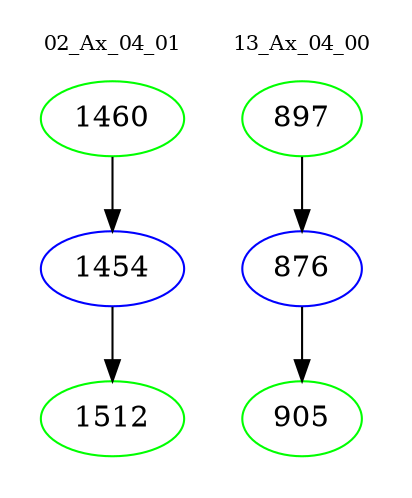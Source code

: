 digraph{
subgraph cluster_0 {
color = white
label = "02_Ax_04_01";
fontsize=10;
T0_1460 [label="1460", color="green"]
T0_1460 -> T0_1454 [color="black"]
T0_1454 [label="1454", color="blue"]
T0_1454 -> T0_1512 [color="black"]
T0_1512 [label="1512", color="green"]
}
subgraph cluster_1 {
color = white
label = "13_Ax_04_00";
fontsize=10;
T1_897 [label="897", color="green"]
T1_897 -> T1_876 [color="black"]
T1_876 [label="876", color="blue"]
T1_876 -> T1_905 [color="black"]
T1_905 [label="905", color="green"]
}
}
